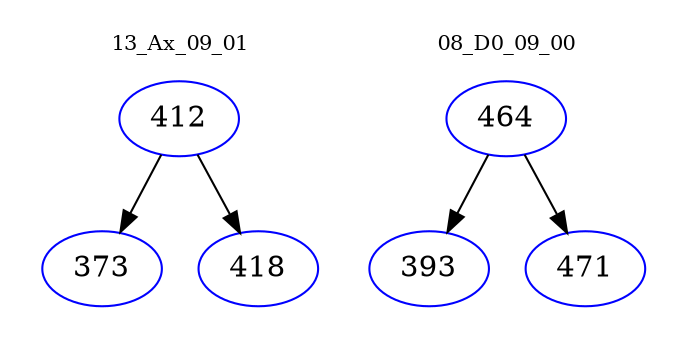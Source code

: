 digraph{
subgraph cluster_0 {
color = white
label = "13_Ax_09_01";
fontsize=10;
T0_412 [label="412", color="blue"]
T0_412 -> T0_373 [color="black"]
T0_373 [label="373", color="blue"]
T0_412 -> T0_418 [color="black"]
T0_418 [label="418", color="blue"]
}
subgraph cluster_1 {
color = white
label = "08_D0_09_00";
fontsize=10;
T1_464 [label="464", color="blue"]
T1_464 -> T1_393 [color="black"]
T1_393 [label="393", color="blue"]
T1_464 -> T1_471 [color="black"]
T1_471 [label="471", color="blue"]
}
}
